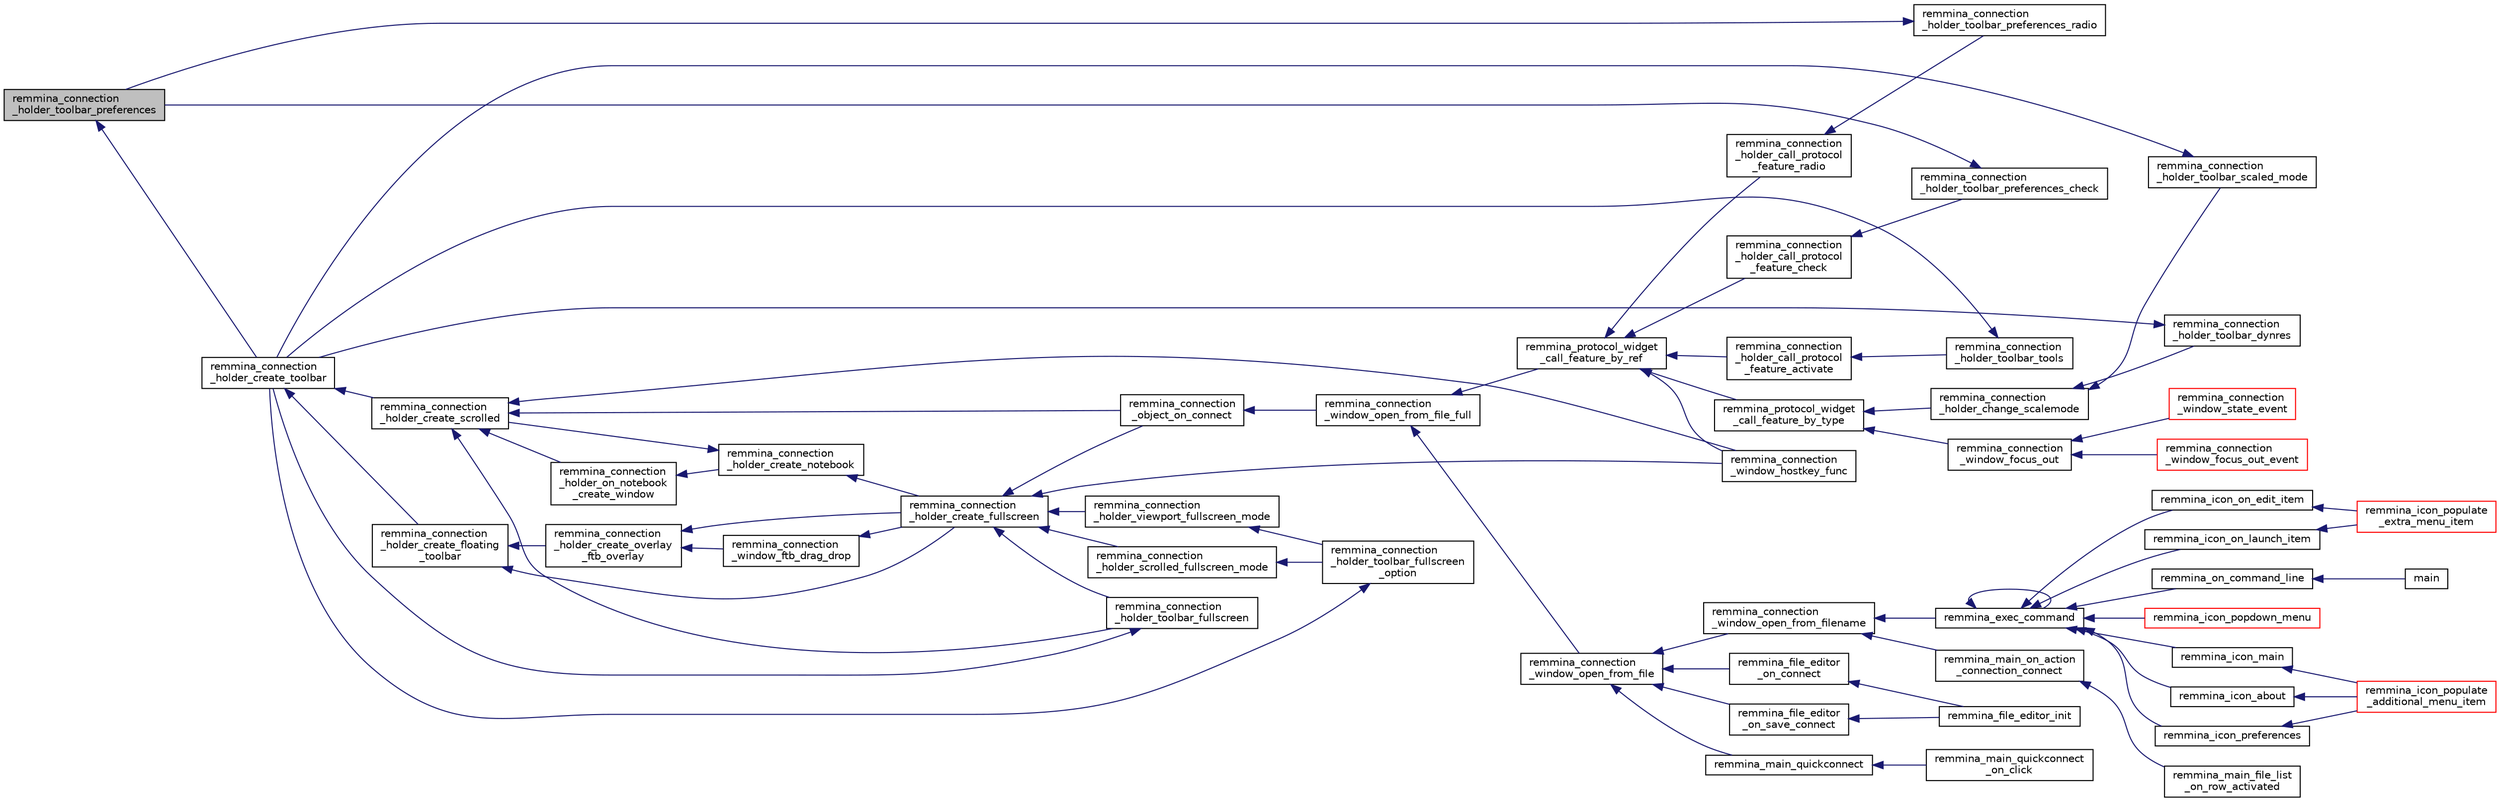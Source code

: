 digraph "remmina_connection_holder_toolbar_preferences"
{
  edge [fontname="Helvetica",fontsize="10",labelfontname="Helvetica",labelfontsize="10"];
  node [fontname="Helvetica",fontsize="10",shape=record];
  rankdir="LR";
  Node7915 [label="remmina_connection\l_holder_toolbar_preferences",height=0.2,width=0.4,color="black", fillcolor="grey75", style="filled", fontcolor="black"];
  Node7915 -> Node7916 [dir="back",color="midnightblue",fontsize="10",style="solid",fontname="Helvetica"];
  Node7916 [label="remmina_connection\l_holder_create_toolbar",height=0.2,width=0.4,color="black", fillcolor="white", style="filled",URL="$remmina__connection__window_8c.html#af8138da72278e9e9000276e08a6fd984"];
  Node7916 -> Node7917 [dir="back",color="midnightblue",fontsize="10",style="solid",fontname="Helvetica"];
  Node7917 [label="remmina_connection\l_holder_create_floating\l_toolbar",height=0.2,width=0.4,color="black", fillcolor="white", style="filled",URL="$remmina__connection__window_8c.html#a967dca6c1876afc3e6bcb763f9709d43"];
  Node7917 -> Node7918 [dir="back",color="midnightblue",fontsize="10",style="solid",fontname="Helvetica"];
  Node7918 [label="remmina_connection\l_holder_create_overlay\l_ftb_overlay",height=0.2,width=0.4,color="black", fillcolor="white", style="filled",URL="$remmina__connection__window_8c.html#ab2edcb806312b3367c70fbb13c383ae0"];
  Node7918 -> Node7919 [dir="back",color="midnightblue",fontsize="10",style="solid",fontname="Helvetica"];
  Node7919 [label="remmina_connection\l_window_ftb_drag_drop",height=0.2,width=0.4,color="black", fillcolor="white", style="filled",URL="$remmina__connection__window_8c.html#a15c9b2bd929f8f2bb64d0bb6fa60f067"];
  Node7919 -> Node7920 [dir="back",color="midnightblue",fontsize="10",style="solid",fontname="Helvetica"];
  Node7920 [label="remmina_connection\l_holder_create_fullscreen",height=0.2,width=0.4,color="black", fillcolor="white", style="filled",URL="$remmina__connection__window_8c.html#ae67ca4d276339723c1ff87fc224eaccf"];
  Node7920 -> Node7921 [dir="back",color="midnightblue",fontsize="10",style="solid",fontname="Helvetica"];
  Node7921 [label="remmina_connection\l_holder_toolbar_fullscreen",height=0.2,width=0.4,color="black", fillcolor="white", style="filled",URL="$remmina__connection__window_8c.html#a02ac20f50f1b7b816bd7208127efdbee"];
  Node7921 -> Node7916 [dir="back",color="midnightblue",fontsize="10",style="solid",fontname="Helvetica"];
  Node7920 -> Node7922 [dir="back",color="midnightblue",fontsize="10",style="solid",fontname="Helvetica"];
  Node7922 [label="remmina_connection\l_holder_viewport_fullscreen_mode",height=0.2,width=0.4,color="black", fillcolor="white", style="filled",URL="$remmina__connection__window_8c.html#a0e99d0ff8c39f2c6de508eee9ef498c5"];
  Node7922 -> Node7923 [dir="back",color="midnightblue",fontsize="10",style="solid",fontname="Helvetica"];
  Node7923 [label="remmina_connection\l_holder_toolbar_fullscreen\l_option",height=0.2,width=0.4,color="black", fillcolor="white", style="filled",URL="$remmina__connection__window_8c.html#a1415cdcbed0e6fe9a7978586bf132207"];
  Node7923 -> Node7916 [dir="back",color="midnightblue",fontsize="10",style="solid",fontname="Helvetica"];
  Node7920 -> Node7924 [dir="back",color="midnightblue",fontsize="10",style="solid",fontname="Helvetica"];
  Node7924 [label="remmina_connection\l_holder_scrolled_fullscreen_mode",height=0.2,width=0.4,color="black", fillcolor="white", style="filled",URL="$remmina__connection__window_8c.html#aa25cae5c0e15e13b817b925e42a044a9"];
  Node7924 -> Node7923 [dir="back",color="midnightblue",fontsize="10",style="solid",fontname="Helvetica"];
  Node7920 -> Node7925 [dir="back",color="midnightblue",fontsize="10",style="solid",fontname="Helvetica"];
  Node7925 [label="remmina_connection\l_window_hostkey_func",height=0.2,width=0.4,color="black", fillcolor="white", style="filled",URL="$remmina__connection__window_8c.html#abef663d930076deb3105f86dabe2a9c3"];
  Node7920 -> Node7926 [dir="back",color="midnightblue",fontsize="10",style="solid",fontname="Helvetica"];
  Node7926 [label="remmina_connection\l_object_on_connect",height=0.2,width=0.4,color="black", fillcolor="white", style="filled",URL="$remmina__connection__window_8c.html#a0ad685a873ecef95ec13caba17e0c22e"];
  Node7926 -> Node7927 [dir="back",color="midnightblue",fontsize="10",style="solid",fontname="Helvetica"];
  Node7927 [label="remmina_connection\l_window_open_from_file_full",height=0.2,width=0.4,color="black", fillcolor="white", style="filled",URL="$remmina__connection__window_8h.html#adbf2b670ca3bae96a99cb0b36021a961"];
  Node7927 -> Node7928 [dir="back",color="midnightblue",fontsize="10",style="solid",fontname="Helvetica"];
  Node7928 [label="remmina_connection\l_window_open_from_file",height=0.2,width=0.4,color="black", fillcolor="white", style="filled",URL="$remmina__connection__window_8h.html#a1c7f722a89609523cc4de079cc82f23c"];
  Node7928 -> Node7929 [dir="back",color="midnightblue",fontsize="10",style="solid",fontname="Helvetica"];
  Node7929 [label="remmina_connection\l_window_open_from_filename",height=0.2,width=0.4,color="black", fillcolor="white", style="filled",URL="$remmina__connection__window_8h.html#ab0ed27ef360efc7d92906cbabf9da5db"];
  Node7929 -> Node7930 [dir="back",color="midnightblue",fontsize="10",style="solid",fontname="Helvetica"];
  Node7930 [label="remmina_exec_command",height=0.2,width=0.4,color="black", fillcolor="white", style="filled",URL="$remmina__exec_8h.html#a424cabdcff647797061e7482049d62a7"];
  Node7930 -> Node7931 [dir="back",color="midnightblue",fontsize="10",style="solid",fontname="Helvetica"];
  Node7931 [label="remmina_on_command_line",height=0.2,width=0.4,color="black", fillcolor="white", style="filled",URL="$remmina_8c.html#aeb286fc5bd52ab5382ab8cb495dc2914"];
  Node7931 -> Node7932 [dir="back",color="midnightblue",fontsize="10",style="solid",fontname="Helvetica"];
  Node7932 [label="main",height=0.2,width=0.4,color="black", fillcolor="white", style="filled",URL="$remmina_8c.html#a0ddf1224851353fc92bfbff6f499fa97"];
  Node7930 -> Node7930 [dir="back",color="midnightblue",fontsize="10",style="solid",fontname="Helvetica"];
  Node7930 -> Node7933 [dir="back",color="midnightblue",fontsize="10",style="solid",fontname="Helvetica"];
  Node7933 [label="remmina_icon_main",height=0.2,width=0.4,color="black", fillcolor="white", style="filled",URL="$remmina__icon_8c.html#a920476110ab6410c8fc8cf734109e497"];
  Node7933 -> Node7934 [dir="back",color="midnightblue",fontsize="10",style="solid",fontname="Helvetica"];
  Node7934 [label="remmina_icon_populate\l_additional_menu_item",height=0.2,width=0.4,color="red", fillcolor="white", style="filled",URL="$remmina__icon_8c.html#a8aaf73ed94cf20dcce1c7be26262cb56"];
  Node7930 -> Node7944 [dir="back",color="midnightblue",fontsize="10",style="solid",fontname="Helvetica"];
  Node7944 [label="remmina_icon_preferences",height=0.2,width=0.4,color="black", fillcolor="white", style="filled",URL="$remmina__icon_8c.html#ad3b0e3d12e4854eae05b1afea19da404"];
  Node7944 -> Node7934 [dir="back",color="midnightblue",fontsize="10",style="solid",fontname="Helvetica"];
  Node7930 -> Node7945 [dir="back",color="midnightblue",fontsize="10",style="solid",fontname="Helvetica"];
  Node7945 [label="remmina_icon_about",height=0.2,width=0.4,color="black", fillcolor="white", style="filled",URL="$remmina__icon_8c.html#a5cdf1958ef01e49889bcee2e90e2cf71"];
  Node7945 -> Node7934 [dir="back",color="midnightblue",fontsize="10",style="solid",fontname="Helvetica"];
  Node7930 -> Node7946 [dir="back",color="midnightblue",fontsize="10",style="solid",fontname="Helvetica"];
  Node7946 [label="remmina_icon_on_launch_item",height=0.2,width=0.4,color="black", fillcolor="white", style="filled",URL="$remmina__icon_8c.html#ad1699688680e12abcfd5c74dd2f76d83"];
  Node7946 -> Node7947 [dir="back",color="midnightblue",fontsize="10",style="solid",fontname="Helvetica"];
  Node7947 [label="remmina_icon_populate\l_extra_menu_item",height=0.2,width=0.4,color="red", fillcolor="white", style="filled",URL="$remmina__icon_8c.html#a2847311861df3a2f1c8bbcd35cf3fd6f"];
  Node7930 -> Node7949 [dir="back",color="midnightblue",fontsize="10",style="solid",fontname="Helvetica"];
  Node7949 [label="remmina_icon_on_edit_item",height=0.2,width=0.4,color="black", fillcolor="white", style="filled",URL="$remmina__icon_8c.html#af8708120906a8dc41a7998ebf9ecd129"];
  Node7949 -> Node7947 [dir="back",color="midnightblue",fontsize="10",style="solid",fontname="Helvetica"];
  Node7930 -> Node7950 [dir="back",color="midnightblue",fontsize="10",style="solid",fontname="Helvetica"];
  Node7950 [label="remmina_icon_popdown_menu",height=0.2,width=0.4,color="red", fillcolor="white", style="filled",URL="$remmina__icon_8c.html#a444be76e3c3a065279c5f9abc7fae833"];
  Node7929 -> Node7951 [dir="back",color="midnightblue",fontsize="10",style="solid",fontname="Helvetica"];
  Node7951 [label="remmina_main_on_action\l_connection_connect",height=0.2,width=0.4,color="black", fillcolor="white", style="filled",URL="$remmina__main_8c.html#ae023d1cb099a4f7bee79f13760566cbf"];
  Node7951 -> Node7952 [dir="back",color="midnightblue",fontsize="10",style="solid",fontname="Helvetica"];
  Node7952 [label="remmina_main_file_list\l_on_row_activated",height=0.2,width=0.4,color="black", fillcolor="white", style="filled",URL="$remmina__main_8c.html#aba1a89a2400c5cc8373c6bd34602ac10"];
  Node7928 -> Node7953 [dir="back",color="midnightblue",fontsize="10",style="solid",fontname="Helvetica"];
  Node7953 [label="remmina_file_editor\l_on_connect",height=0.2,width=0.4,color="black", fillcolor="white", style="filled",URL="$remmina__file__editor_8c.html#a73b8581fd1fd77532b748d91a2951f25"];
  Node7953 -> Node7937 [dir="back",color="midnightblue",fontsize="10",style="solid",fontname="Helvetica"];
  Node7937 [label="remmina_file_editor_init",height=0.2,width=0.4,color="black", fillcolor="white", style="filled",URL="$remmina__file__editor_8c.html#a9afd8d41c66f547320930eb331f3124d"];
  Node7928 -> Node7938 [dir="back",color="midnightblue",fontsize="10",style="solid",fontname="Helvetica"];
  Node7938 [label="remmina_file_editor\l_on_save_connect",height=0.2,width=0.4,color="black", fillcolor="white", style="filled",URL="$remmina__file__editor_8c.html#a57224f3f69f04f398de563b71be6b18e"];
  Node7938 -> Node7937 [dir="back",color="midnightblue",fontsize="10",style="solid",fontname="Helvetica"];
  Node7928 -> Node7954 [dir="back",color="midnightblue",fontsize="10",style="solid",fontname="Helvetica"];
  Node7954 [label="remmina_main_quickconnect",height=0.2,width=0.4,color="black", fillcolor="white", style="filled",URL="$remmina__main_8c.html#a802458852abacebfb16f1f4295806a01"];
  Node7954 -> Node7955 [dir="back",color="midnightblue",fontsize="10",style="solid",fontname="Helvetica"];
  Node7955 [label="remmina_main_quickconnect\l_on_click",height=0.2,width=0.4,color="black", fillcolor="white", style="filled",URL="$remmina__main_8c.html#a210e9e04c7c97cc86412044de31f659d"];
  Node7927 -> Node7956 [dir="back",color="midnightblue",fontsize="10",style="solid",fontname="Helvetica"];
  Node7956 [label="remmina_protocol_widget\l_call_feature_by_ref",height=0.2,width=0.4,color="black", fillcolor="white", style="filled",URL="$remmina__protocol__widget_8h.html#a605b69a9aa4393024369cc5070488692"];
  Node7956 -> Node7957 [dir="back",color="midnightblue",fontsize="10",style="solid",fontname="Helvetica"];
  Node7957 [label="remmina_connection\l_holder_call_protocol\l_feature_radio",height=0.2,width=0.4,color="black", fillcolor="white", style="filled",URL="$remmina__connection__window_8c.html#a86280cb973101817f7410af393bc2f98"];
  Node7957 -> Node7958 [dir="back",color="midnightblue",fontsize="10",style="solid",fontname="Helvetica"];
  Node7958 [label="remmina_connection\l_holder_toolbar_preferences_radio",height=0.2,width=0.4,color="black", fillcolor="white", style="filled",URL="$remmina__connection__window_8c.html#a1ddab4aacc284c606ab237eae9c0b5a9"];
  Node7958 -> Node7915 [dir="back",color="midnightblue",fontsize="10",style="solid",fontname="Helvetica"];
  Node7956 -> Node7959 [dir="back",color="midnightblue",fontsize="10",style="solid",fontname="Helvetica"];
  Node7959 [label="remmina_connection\l_holder_call_protocol\l_feature_check",height=0.2,width=0.4,color="black", fillcolor="white", style="filled",URL="$remmina__connection__window_8c.html#a8d924ded7fe147df8b5f113e2fb1d6e7"];
  Node7959 -> Node7960 [dir="back",color="midnightblue",fontsize="10",style="solid",fontname="Helvetica"];
  Node7960 [label="remmina_connection\l_holder_toolbar_preferences_check",height=0.2,width=0.4,color="black", fillcolor="white", style="filled",URL="$remmina__connection__window_8c.html#ada0dce340f5f1484c496a2357e8a2c69"];
  Node7960 -> Node7915 [dir="back",color="midnightblue",fontsize="10",style="solid",fontname="Helvetica"];
  Node7956 -> Node7961 [dir="back",color="midnightblue",fontsize="10",style="solid",fontname="Helvetica"];
  Node7961 [label="remmina_connection\l_holder_call_protocol\l_feature_activate",height=0.2,width=0.4,color="black", fillcolor="white", style="filled",URL="$remmina__connection__window_8c.html#a4507b43c6fd10bc68d9512c6b253a552"];
  Node7961 -> Node7962 [dir="back",color="midnightblue",fontsize="10",style="solid",fontname="Helvetica"];
  Node7962 [label="remmina_connection\l_holder_toolbar_tools",height=0.2,width=0.4,color="black", fillcolor="white", style="filled",URL="$remmina__connection__window_8c.html#a51cc0b2274049920f67c71047bd76213"];
  Node7962 -> Node7916 [dir="back",color="midnightblue",fontsize="10",style="solid",fontname="Helvetica"];
  Node7956 -> Node7925 [dir="back",color="midnightblue",fontsize="10",style="solid",fontname="Helvetica"];
  Node7956 -> Node7963 [dir="back",color="midnightblue",fontsize="10",style="solid",fontname="Helvetica"];
  Node7963 [label="remmina_protocol_widget\l_call_feature_by_type",height=0.2,width=0.4,color="black", fillcolor="white", style="filled",URL="$remmina__protocol__widget_8h.html#a6a630e96e5b914d60d678ae8eaad4cd9"];
  Node7963 -> Node7964 [dir="back",color="midnightblue",fontsize="10",style="solid",fontname="Helvetica"];
  Node7964 [label="remmina_connection\l_holder_change_scalemode",height=0.2,width=0.4,color="black", fillcolor="white", style="filled",URL="$remmina__connection__window_8c.html#a5565ebedf82eb9f2d54b7f447b4c930e"];
  Node7964 -> Node7965 [dir="back",color="midnightblue",fontsize="10",style="solid",fontname="Helvetica"];
  Node7965 [label="remmina_connection\l_holder_toolbar_dynres",height=0.2,width=0.4,color="black", fillcolor="white", style="filled",URL="$remmina__connection__window_8c.html#a576e3800c7371f63b27e3832848ac4e5"];
  Node7965 -> Node7916 [dir="back",color="midnightblue",fontsize="10",style="solid",fontname="Helvetica"];
  Node7964 -> Node7966 [dir="back",color="midnightblue",fontsize="10",style="solid",fontname="Helvetica"];
  Node7966 [label="remmina_connection\l_holder_toolbar_scaled_mode",height=0.2,width=0.4,color="black", fillcolor="white", style="filled",URL="$remmina__connection__window_8c.html#ad6136dd7c0867a5a5f1c0b0645632ee4"];
  Node7966 -> Node7916 [dir="back",color="midnightblue",fontsize="10",style="solid",fontname="Helvetica"];
  Node7963 -> Node7967 [dir="back",color="midnightblue",fontsize="10",style="solid",fontname="Helvetica"];
  Node7967 [label="remmina_connection\l_window_focus_out",height=0.2,width=0.4,color="black", fillcolor="white", style="filled",URL="$remmina__connection__window_8c.html#a8c242e0a7ee57ed79099c330d696b43f"];
  Node7967 -> Node7968 [dir="back",color="midnightblue",fontsize="10",style="solid",fontname="Helvetica"];
  Node7968 [label="remmina_connection\l_window_focus_out_event",height=0.2,width=0.4,color="red", fillcolor="white", style="filled",URL="$remmina__connection__window_8c.html#a539828a1dd435bee083d82136691176c"];
  Node7967 -> Node7973 [dir="back",color="midnightblue",fontsize="10",style="solid",fontname="Helvetica"];
  Node7973 [label="remmina_connection\l_window_state_event",height=0.2,width=0.4,color="red", fillcolor="white", style="filled",URL="$remmina__connection__window_8c.html#a174d5b1e983a96c98aae2e8078f462bd"];
  Node7918 -> Node7920 [dir="back",color="midnightblue",fontsize="10",style="solid",fontname="Helvetica"];
  Node7917 -> Node7920 [dir="back",color="midnightblue",fontsize="10",style="solid",fontname="Helvetica"];
  Node7916 -> Node7970 [dir="back",color="midnightblue",fontsize="10",style="solid",fontname="Helvetica"];
  Node7970 [label="remmina_connection\l_holder_create_scrolled",height=0.2,width=0.4,color="black", fillcolor="white", style="filled",URL="$remmina__connection__window_8c.html#a57b3656c37df65d276ddd50a16906dc7"];
  Node7970 -> Node7921 [dir="back",color="midnightblue",fontsize="10",style="solid",fontname="Helvetica"];
  Node7970 -> Node7971 [dir="back",color="midnightblue",fontsize="10",style="solid",fontname="Helvetica"];
  Node7971 [label="remmina_connection\l_holder_on_notebook\l_create_window",height=0.2,width=0.4,color="black", fillcolor="white", style="filled",URL="$remmina__connection__window_8c.html#a2f5fc595c1aad851962aa58e2009bcce"];
  Node7971 -> Node7972 [dir="back",color="midnightblue",fontsize="10",style="solid",fontname="Helvetica"];
  Node7972 [label="remmina_connection\l_holder_create_notebook",height=0.2,width=0.4,color="black", fillcolor="white", style="filled",URL="$remmina__connection__window_8c.html#ae616dc409c5775dc73d9a83c1f081705"];
  Node7972 -> Node7970 [dir="back",color="midnightblue",fontsize="10",style="solid",fontname="Helvetica"];
  Node7972 -> Node7920 [dir="back",color="midnightblue",fontsize="10",style="solid",fontname="Helvetica"];
  Node7970 -> Node7925 [dir="back",color="midnightblue",fontsize="10",style="solid",fontname="Helvetica"];
  Node7970 -> Node7926 [dir="back",color="midnightblue",fontsize="10",style="solid",fontname="Helvetica"];
}
